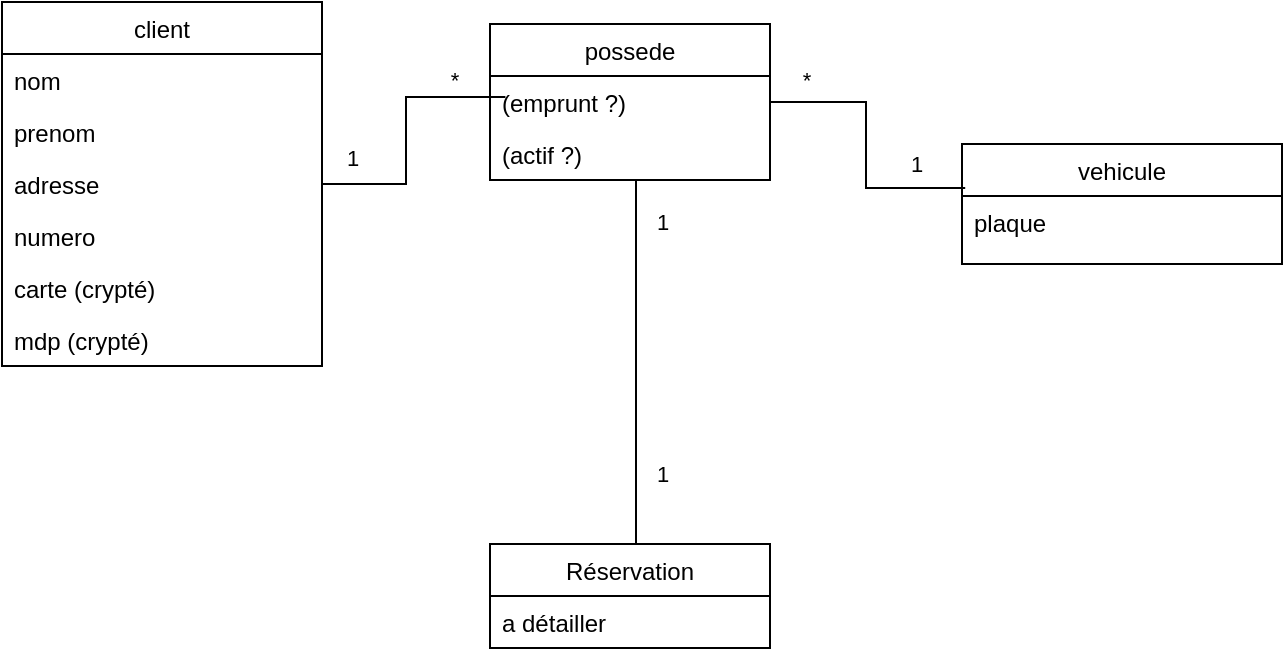 <mxfile version="15.7.3" type="device"><diagram id="C5RBs43oDa-KdzZeNtuy" name="Page-1"><mxGraphModel dx="706" dy="634" grid="1" gridSize="10" guides="1" tooltips="1" connect="1" arrows="1" fold="1" page="1" pageScale="1" pageWidth="827" pageHeight="1169" math="0" shadow="0"><root><mxCell id="WIyWlLk6GJQsqaUBKTNV-0"/><mxCell id="WIyWlLk6GJQsqaUBKTNV-1" parent="WIyWlLk6GJQsqaUBKTNV-0"/><mxCell id="zkfFHV4jXpPFQw0GAbJ--0" value="client" style="swimlane;fontStyle=0;align=center;verticalAlign=top;childLayout=stackLayout;horizontal=1;startSize=26;horizontalStack=0;resizeParent=1;resizeLast=0;collapsible=1;marginBottom=0;rounded=0;shadow=0;strokeWidth=1;" parent="WIyWlLk6GJQsqaUBKTNV-1" vertex="1"><mxGeometry x="170" y="119" width="160" height="182" as="geometry"><mxRectangle x="230" y="140" width="160" height="26" as="alternateBounds"/></mxGeometry></mxCell><mxCell id="zkfFHV4jXpPFQw0GAbJ--1" value="nom    " style="text;align=left;verticalAlign=top;spacingLeft=4;spacingRight=4;overflow=hidden;rotatable=0;points=[[0,0.5],[1,0.5]];portConstraint=eastwest;" parent="zkfFHV4jXpPFQw0GAbJ--0" vertex="1"><mxGeometry y="26" width="160" height="26" as="geometry"/></mxCell><mxCell id="zkfFHV4jXpPFQw0GAbJ--2" value="prenom" style="text;align=left;verticalAlign=top;spacingLeft=4;spacingRight=4;overflow=hidden;rotatable=0;points=[[0,0.5],[1,0.5]];portConstraint=eastwest;rounded=0;shadow=0;html=0;" parent="zkfFHV4jXpPFQw0GAbJ--0" vertex="1"><mxGeometry y="52" width="160" height="26" as="geometry"/></mxCell><mxCell id="zkfFHV4jXpPFQw0GAbJ--3" value="adresse" style="text;align=left;verticalAlign=top;spacingLeft=4;spacingRight=4;overflow=hidden;rotatable=0;points=[[0,0.5],[1,0.5]];portConstraint=eastwest;rounded=0;shadow=0;html=0;" parent="zkfFHV4jXpPFQw0GAbJ--0" vertex="1"><mxGeometry y="78" width="160" height="26" as="geometry"/></mxCell><mxCell id="IChROAI-ib9gvOkOB19N-0" value="numero" style="text;align=left;verticalAlign=top;spacingLeft=4;spacingRight=4;overflow=hidden;rotatable=0;points=[[0,0.5],[1,0.5]];portConstraint=eastwest;rounded=0;shadow=0;html=0;" vertex="1" parent="zkfFHV4jXpPFQw0GAbJ--0"><mxGeometry y="104" width="160" height="26" as="geometry"/></mxCell><mxCell id="IChROAI-ib9gvOkOB19N-2" value="carte (crypté)" style="text;align=left;verticalAlign=top;spacingLeft=4;spacingRight=4;overflow=hidden;rotatable=0;points=[[0,0.5],[1,0.5]];portConstraint=eastwest;rounded=0;shadow=0;html=0;" vertex="1" parent="zkfFHV4jXpPFQw0GAbJ--0"><mxGeometry y="130" width="160" height="26" as="geometry"/></mxCell><mxCell id="IChROAI-ib9gvOkOB19N-26" value="mdp (crypté)" style="text;align=left;verticalAlign=top;spacingLeft=4;spacingRight=4;overflow=hidden;rotatable=0;points=[[0,0.5],[1,0.5]];portConstraint=eastwest;rounded=0;shadow=0;html=0;" vertex="1" parent="zkfFHV4jXpPFQw0GAbJ--0"><mxGeometry y="156" width="160" height="26" as="geometry"/></mxCell><mxCell id="IChROAI-ib9gvOkOB19N-4" value="vehicule" style="swimlane;fontStyle=0;align=center;verticalAlign=top;childLayout=stackLayout;horizontal=1;startSize=26;horizontalStack=0;resizeParent=1;resizeLast=0;collapsible=1;marginBottom=0;rounded=0;shadow=0;strokeWidth=1;" vertex="1" parent="WIyWlLk6GJQsqaUBKTNV-1"><mxGeometry x="650" y="190" width="160" height="60" as="geometry"><mxRectangle x="230" y="140" width="160" height="26" as="alternateBounds"/></mxGeometry></mxCell><mxCell id="IChROAI-ib9gvOkOB19N-10" value="plaque" style="text;align=left;verticalAlign=top;spacingLeft=4;spacingRight=4;overflow=hidden;rotatable=0;points=[[0,0.5],[1,0.5]];portConstraint=eastwest;rounded=0;shadow=0;html=0;" vertex="1" parent="IChROAI-ib9gvOkOB19N-4"><mxGeometry y="26" width="160" height="26" as="geometry"/></mxCell><mxCell id="IChROAI-ib9gvOkOB19N-19" style="edgeStyle=orthogonalEdgeStyle;rounded=0;orthogonalLoop=1;jettySize=auto;html=1;exitX=1;exitY=0.5;exitDx=0;exitDy=0;entryX=0.01;entryY=0.367;entryDx=0;entryDy=0;entryPerimeter=0;endArrow=none;endFill=0;" edge="1" parent="WIyWlLk6GJQsqaUBKTNV-1" source="IChROAI-ib9gvOkOB19N-14" target="IChROAI-ib9gvOkOB19N-4"><mxGeometry relative="1" as="geometry"/></mxCell><mxCell id="IChROAI-ib9gvOkOB19N-22" value="*" style="edgeLabel;html=1;align=center;verticalAlign=middle;resizable=0;points=[];" vertex="1" connectable="0" parent="IChROAI-ib9gvOkOB19N-19"><mxGeometry x="-0.748" y="2" relative="1" as="geometry"><mxPoint y="-9" as="offset"/></mxGeometry></mxCell><mxCell id="IChROAI-ib9gvOkOB19N-23" value="1" style="edgeLabel;html=1;align=center;verticalAlign=middle;resizable=0;points=[];" vertex="1" connectable="0" parent="IChROAI-ib9gvOkOB19N-19"><mxGeometry x="0.643" relative="1" as="geometry"><mxPoint y="-12" as="offset"/></mxGeometry></mxCell><mxCell id="IChROAI-ib9gvOkOB19N-14" value="possede" style="swimlane;fontStyle=0;childLayout=stackLayout;horizontal=1;startSize=26;fillColor=none;horizontalStack=0;resizeParent=1;resizeParentMax=0;resizeLast=0;collapsible=1;marginBottom=0;" vertex="1" parent="WIyWlLk6GJQsqaUBKTNV-1"><mxGeometry x="414" y="130" width="140" height="78" as="geometry"/></mxCell><mxCell id="IChROAI-ib9gvOkOB19N-25" value="(emprunt ?)" style="text;strokeColor=none;fillColor=none;align=left;verticalAlign=top;spacingLeft=4;spacingRight=4;overflow=hidden;rotatable=0;points=[[0,0.5],[1,0.5]];portConstraint=eastwest;" vertex="1" parent="IChROAI-ib9gvOkOB19N-14"><mxGeometry y="26" width="140" height="26" as="geometry"/></mxCell><mxCell id="IChROAI-ib9gvOkOB19N-33" value="(actif ?)" style="text;strokeColor=none;fillColor=none;align=left;verticalAlign=top;spacingLeft=4;spacingRight=4;overflow=hidden;rotatable=0;points=[[0,0.5],[1,0.5]];portConstraint=eastwest;" vertex="1" parent="IChROAI-ib9gvOkOB19N-14"><mxGeometry y="52" width="140" height="26" as="geometry"/></mxCell><mxCell id="IChROAI-ib9gvOkOB19N-18" style="edgeStyle=orthogonalEdgeStyle;rounded=0;orthogonalLoop=1;jettySize=auto;html=1;exitX=1;exitY=0.5;exitDx=0;exitDy=0;entryX=0.055;entryY=0.468;entryDx=0;entryDy=0;entryPerimeter=0;endArrow=none;endFill=0;" edge="1" parent="WIyWlLk6GJQsqaUBKTNV-1" source="zkfFHV4jXpPFQw0GAbJ--3" target="IChROAI-ib9gvOkOB19N-14"><mxGeometry relative="1" as="geometry"/></mxCell><mxCell id="IChROAI-ib9gvOkOB19N-20" value="1" style="edgeLabel;html=1;align=center;verticalAlign=middle;resizable=0;points=[];" vertex="1" connectable="0" parent="IChROAI-ib9gvOkOB19N-18"><mxGeometry x="-0.781" y="-1" relative="1" as="geometry"><mxPoint y="-14" as="offset"/></mxGeometry></mxCell><mxCell id="IChROAI-ib9gvOkOB19N-21" value="*" style="edgeLabel;html=1;align=center;verticalAlign=middle;resizable=0;points=[];" vertex="1" connectable="0" parent="IChROAI-ib9gvOkOB19N-18"><mxGeometry x="0.614" y="2" relative="1" as="geometry"><mxPoint y="-7" as="offset"/></mxGeometry></mxCell><mxCell id="IChROAI-ib9gvOkOB19N-29" style="edgeStyle=orthogonalEdgeStyle;rounded=0;orthogonalLoop=1;jettySize=auto;html=1;exitX=0.5;exitY=0;exitDx=0;exitDy=0;endArrow=none;endFill=0;" edge="1" parent="WIyWlLk6GJQsqaUBKTNV-1" target="IChROAI-ib9gvOkOB19N-33"><mxGeometry relative="1" as="geometry"><mxPoint x="479" y="390" as="sourcePoint"/><mxPoint x="486.7" y="236.194" as="targetPoint"/><Array as="points"><mxPoint x="487" y="390"/></Array></mxGeometry></mxCell><mxCell id="IChROAI-ib9gvOkOB19N-30" value="1" style="edgeLabel;html=1;align=center;verticalAlign=middle;resizable=0;points=[];" vertex="1" connectable="0" parent="IChROAI-ib9gvOkOB19N-29"><mxGeometry x="0.777" y="-4" relative="1" as="geometry"><mxPoint x="9" as="offset"/></mxGeometry></mxCell><mxCell id="IChROAI-ib9gvOkOB19N-32" value="1" style="edgeLabel;html=1;align=center;verticalAlign=middle;resizable=0;points=[];" vertex="1" connectable="0" parent="IChROAI-ib9gvOkOB19N-29"><mxGeometry x="-0.549" y="-1" relative="1" as="geometry"><mxPoint x="12" as="offset"/></mxGeometry></mxCell><mxCell id="IChROAI-ib9gvOkOB19N-27" value="Réservation" style="swimlane;fontStyle=0;childLayout=stackLayout;horizontal=1;startSize=26;fillColor=none;horizontalStack=0;resizeParent=1;resizeParentMax=0;resizeLast=0;collapsible=1;marginBottom=0;" vertex="1" parent="WIyWlLk6GJQsqaUBKTNV-1"><mxGeometry x="414" y="390" width="140" height="52" as="geometry"/></mxCell><mxCell id="IChROAI-ib9gvOkOB19N-28" value="a détailler" style="text;strokeColor=none;fillColor=none;align=left;verticalAlign=top;spacingLeft=4;spacingRight=4;overflow=hidden;rotatable=0;points=[[0,0.5],[1,0.5]];portConstraint=eastwest;" vertex="1" parent="IChROAI-ib9gvOkOB19N-27"><mxGeometry y="26" width="140" height="26" as="geometry"/></mxCell></root></mxGraphModel></diagram></mxfile>